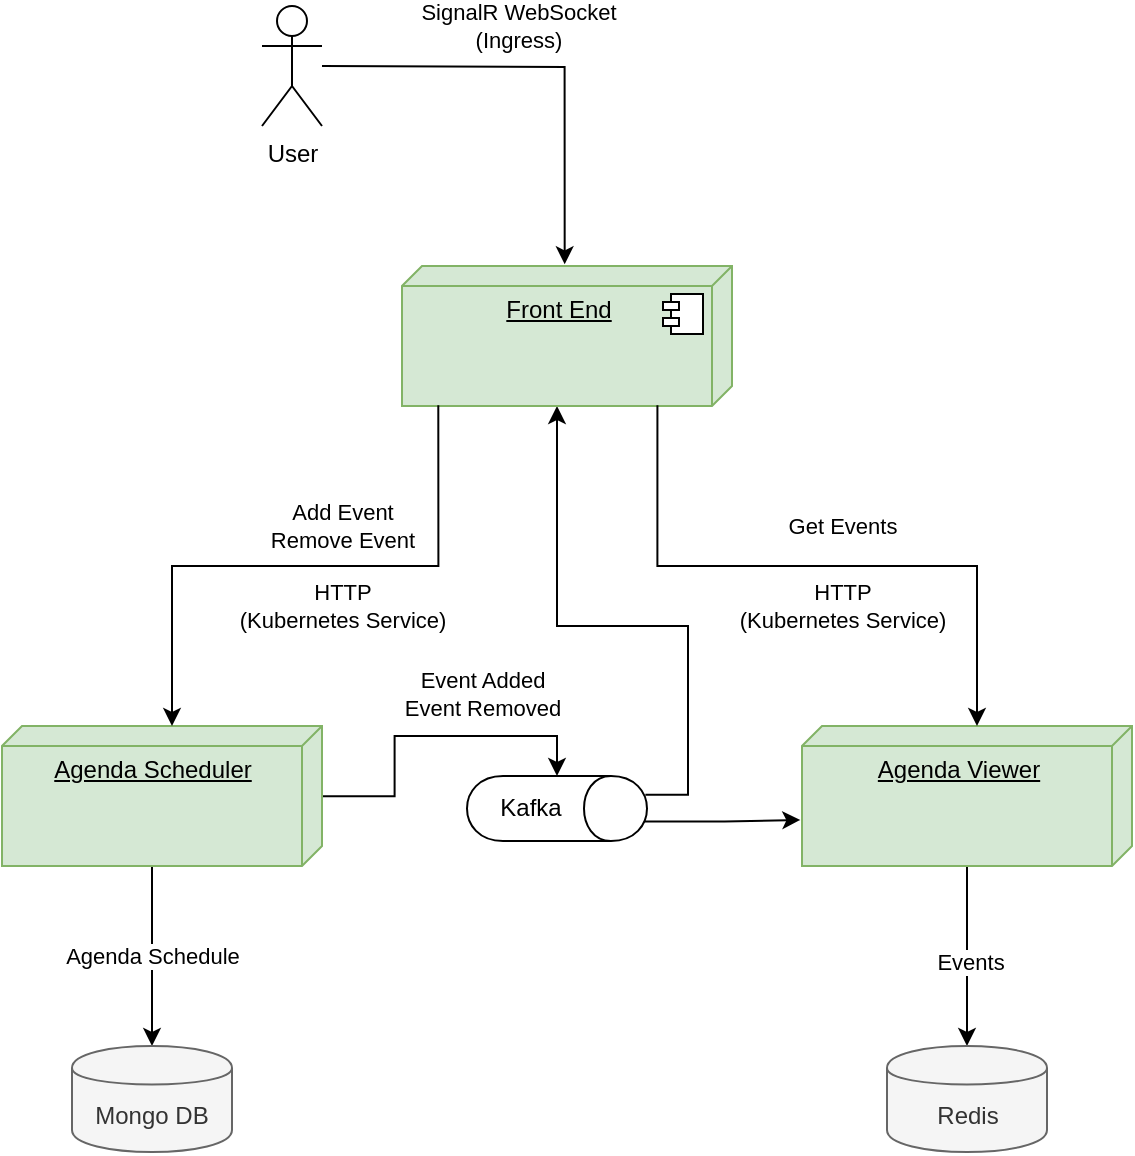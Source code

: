 <mxfile version="17.4.0" type="device"><diagram id="EL0o5TTapjjly2jaRtzR" name="Page-1"><mxGraphModel dx="1715" dy="2760" grid="1" gridSize="10" guides="1" tooltips="1" connect="1" arrows="1" fold="1" page="1" pageScale="1" pageWidth="850" pageHeight="1100" math="0" shadow="0"><root><mxCell id="0"/><mxCell id="1" parent="0"/><mxCell id="PbtmngsIZZnjKnHMOv_J-54" value="" style="edgeStyle=orthogonalEdgeStyle;rounded=0;orthogonalLoop=1;jettySize=auto;html=1;" edge="1" parent="1" source="PbtmngsIZZnjKnHMOv_J-48" target="PbtmngsIZZnjKnHMOv_J-51"><mxGeometry relative="1" as="geometry"/></mxCell><mxCell id="PbtmngsIZZnjKnHMOv_J-56" value="Events" style="edgeLabel;html=1;align=center;verticalAlign=middle;resizable=0;points=[];" vertex="1" connectable="0" parent="PbtmngsIZZnjKnHMOv_J-54"><mxGeometry x="0.065" y="1" relative="1" as="geometry"><mxPoint as="offset"/></mxGeometry></mxCell><mxCell id="PbtmngsIZZnjKnHMOv_J-48" value="Agenda Viewer" style="verticalAlign=top;align=center;spacingTop=8;spacingLeft=2;spacingRight=12;shape=cube;size=10;direction=south;fontStyle=4;html=1;fillColor=#d5e8d4;strokeColor=#82b366;" vertex="1" parent="1"><mxGeometry x="-330" y="-780" width="165" height="70" as="geometry"/></mxCell><mxCell id="PbtmngsIZZnjKnHMOv_J-67" style="edgeStyle=orthogonalEdgeStyle;rounded=0;orthogonalLoop=1;jettySize=auto;html=1;exitX=0.502;exitY=-0.001;exitDx=0;exitDy=0;exitPerimeter=0;entryX=0;entryY=0.5;entryDx=0;entryDy=0;" edge="1" parent="1" source="PbtmngsIZZnjKnHMOv_J-49" target="PbtmngsIZZnjKnHMOv_J-57"><mxGeometry relative="1" as="geometry"/></mxCell><mxCell id="PbtmngsIZZnjKnHMOv_J-68" value="Event Added&lt;br&gt;Event Removed" style="edgeLabel;html=1;align=center;verticalAlign=middle;resizable=0;points=[];" vertex="1" connectable="0" parent="PbtmngsIZZnjKnHMOv_J-67"><mxGeometry x="0.247" y="2" relative="1" as="geometry"><mxPoint x="5" y="-19" as="offset"/></mxGeometry></mxCell><mxCell id="PbtmngsIZZnjKnHMOv_J-81" value="&lt;meta charset=&quot;utf-8&quot;&gt;&lt;span style=&quot;color: rgb(0, 0, 0); font-family: helvetica; font-size: 11px; font-style: normal; font-weight: 400; letter-spacing: normal; text-align: center; text-indent: 0px; text-transform: none; word-spacing: 0px; background-color: rgb(255, 255, 255); display: inline; float: none;&quot;&gt;Agenda Schedule&lt;/span&gt;" style="edgeStyle=orthogonalEdgeStyle;rounded=0;orthogonalLoop=1;jettySize=auto;html=1;exitX=0;exitY=0;exitDx=70;exitDy=85;exitPerimeter=0;entryX=0.5;entryY=0;entryDx=0;entryDy=0;" edge="1" parent="1" source="PbtmngsIZZnjKnHMOv_J-49" target="PbtmngsIZZnjKnHMOv_J-50"><mxGeometry relative="1" as="geometry"/></mxCell><mxCell id="PbtmngsIZZnjKnHMOv_J-49" value="Agenda Scheduler" style="verticalAlign=top;align=center;spacingTop=8;spacingLeft=2;spacingRight=12;shape=cube;size=10;direction=south;fontStyle=4;html=1;fillColor=#d5e8d4;strokeColor=#82b366;" vertex="1" parent="1"><mxGeometry x="-730" y="-780" width="160" height="70" as="geometry"/></mxCell><mxCell id="PbtmngsIZZnjKnHMOv_J-50" value="Mongo DB" style="shape=cylinder;whiteSpace=wrap;html=1;boundedLbl=1;backgroundOutline=1;fillColor=#f5f5f5;strokeColor=#666666;fontColor=#333333;" vertex="1" parent="1"><mxGeometry x="-695" y="-620" width="80" height="53" as="geometry"/></mxCell><mxCell id="PbtmngsIZZnjKnHMOv_J-51" value="Redis" style="shape=cylinder;whiteSpace=wrap;html=1;boundedLbl=1;backgroundOutline=1;fillColor=#f5f5f5;strokeColor=#666666;fontColor=#333333;" vertex="1" parent="1"><mxGeometry x="-287.5" y="-620" width="80" height="53" as="geometry"/></mxCell><mxCell id="PbtmngsIZZnjKnHMOv_J-83" style="edgeStyle=orthogonalEdgeStyle;rounded=0;orthogonalLoop=1;jettySize=auto;html=1;exitX=0.699;exitY=0.016;exitDx=0;exitDy=0;entryX=0.671;entryY=1.005;entryDx=0;entryDy=0;entryPerimeter=0;exitPerimeter=0;" edge="1" parent="1" source="PbtmngsIZZnjKnHMOv_J-57" target="PbtmngsIZZnjKnHMOv_J-48"><mxGeometry relative="1" as="geometry"/></mxCell><mxCell id="PbtmngsIZZnjKnHMOv_J-85" style="edgeStyle=orthogonalEdgeStyle;rounded=0;orthogonalLoop=1;jettySize=auto;html=1;exitX=0.288;exitY=0.009;exitDx=0;exitDy=0;exitPerimeter=0;entryX=0;entryY=0;entryDx=70;entryDy=87.5;entryPerimeter=0;" edge="1" parent="1" source="PbtmngsIZZnjKnHMOv_J-57" target="PbtmngsIZZnjKnHMOv_J-70"><mxGeometry relative="1" as="geometry"><Array as="points"><mxPoint x="-387" y="-746"/><mxPoint x="-387" y="-830"/><mxPoint x="-452" y="-830"/></Array></mxGeometry></mxCell><mxCell id="PbtmngsIZZnjKnHMOv_J-57" value="Kafka" style="shape=cylinder;whiteSpace=wrap;html=1;boundedLbl=1;backgroundOutline=1;rotation=90;verticalAlign=middle;textDirection=ltr;horizontal=0;" vertex="1" parent="1"><mxGeometry x="-468.75" y="-783.75" width="32.5" height="90" as="geometry"/></mxCell><mxCell id="PbtmngsIZZnjKnHMOv_J-78" value="&lt;meta charset=&quot;utf-8&quot;&gt;&lt;span style=&quot;color: rgb(0, 0, 0); font-family: helvetica; font-size: 11px; font-style: normal; font-weight: 400; letter-spacing: normal; text-align: center; text-indent: 0px; text-transform: none; word-spacing: 0px; background-color: rgb(255, 255, 255); display: inline; float: none;&quot;&gt;SignalR WebSocket&lt;/span&gt;&lt;br style=&quot;color: rgb(0, 0, 0); font-family: helvetica; font-size: 11px; font-style: normal; font-weight: 400; letter-spacing: normal; text-align: center; text-indent: 0px; text-transform: none; word-spacing: 0px;&quot;&gt;&lt;span style=&quot;color: rgb(0, 0, 0); font-family: helvetica; font-size: 11px; font-style: normal; font-weight: 400; letter-spacing: normal; text-align: center; text-indent: 0px; text-transform: none; word-spacing: 0px; background-color: rgb(255, 255, 255); display: inline; float: none;&quot;&gt;(Ingress)&lt;/span&gt;" style="edgeStyle=orthogonalEdgeStyle;rounded=0;orthogonalLoop=1;jettySize=auto;html=1;entryX=-0.012;entryY=0.507;entryDx=0;entryDy=0;entryPerimeter=0;" edge="1" parent="1" target="PbtmngsIZZnjKnHMOv_J-70"><mxGeometry x="-0.108" y="20" relative="1" as="geometry"><mxPoint x="-570" y="-1110" as="sourcePoint"/><mxPoint as="offset"/></mxGeometry></mxCell><mxCell id="PbtmngsIZZnjKnHMOv_J-63" value="User" style="shape=umlActor;verticalLabelPosition=bottom;verticalAlign=top;html=1;outlineConnect=0;fillColor=default;" vertex="1" parent="1"><mxGeometry x="-600" y="-1140" width="30" height="60" as="geometry"/></mxCell><mxCell id="PbtmngsIZZnjKnHMOv_J-72" value="" style="group" vertex="1" connectable="0" parent="1"><mxGeometry x="-530" y="-1010" width="165" height="70" as="geometry"/></mxCell><mxCell id="PbtmngsIZZnjKnHMOv_J-70" value="Front End" style="verticalAlign=top;align=center;spacingTop=8;spacingLeft=2;spacingRight=12;shape=cube;size=10;direction=south;fontStyle=4;html=1;fillColor=#d5e8d4;strokeColor=#82b366;" vertex="1" parent="PbtmngsIZZnjKnHMOv_J-72"><mxGeometry width="165" height="70" as="geometry"/></mxCell><mxCell id="PbtmngsIZZnjKnHMOv_J-71" value="" style="shape=component;jettyWidth=8;jettyHeight=4;" vertex="1" parent="PbtmngsIZZnjKnHMOv_J-72"><mxGeometry x="130.5" y="14" width="20" height="20" as="geometry"/></mxCell><mxCell id="PbtmngsIZZnjKnHMOv_J-79" value="&lt;span style=&quot;color: rgb(0 , 0 , 0) ; font-family: &amp;#34;helvetica&amp;#34; ; font-size: 11px ; font-style: normal ; font-weight: 400 ; letter-spacing: normal ; text-align: center ; text-indent: 0px ; text-transform: none ; word-spacing: 0px ; background-color: rgb(255 , 255 , 255) ; display: inline ; float: none&quot;&gt;Add Event&lt;/span&gt;&lt;br style=&quot;color: rgb(0 , 0 , 0) ; font-family: &amp;#34;helvetica&amp;#34; ; font-size: 11px ; font-style: normal ; font-weight: 400 ; letter-spacing: normal ; text-align: center ; text-indent: 0px ; text-transform: none ; word-spacing: 0px&quot;&gt;&lt;span style=&quot;color: rgb(0 , 0 , 0) ; font-family: &amp;#34;helvetica&amp;#34; ; font-size: 11px ; font-style: normal ; font-weight: 400 ; letter-spacing: normal ; text-align: center ; text-indent: 0px ; text-transform: none ; word-spacing: 0px ; background-color: rgb(255 , 255 , 255) ; display: inline ; float: none&quot;&gt;Remove Event&lt;/span&gt;" style="edgeStyle=orthogonalEdgeStyle;rounded=0;orthogonalLoop=1;jettySize=auto;html=1;exitX=0.995;exitY=0.89;exitDx=0;exitDy=0;exitPerimeter=0;entryX=0;entryY=0;entryDx=0;entryDy=75;entryPerimeter=0;" edge="1" parent="1" source="PbtmngsIZZnjKnHMOv_J-70" target="PbtmngsIZZnjKnHMOv_J-49"><mxGeometry x="-0.124" y="-20" relative="1" as="geometry"><mxPoint as="offset"/></mxGeometry></mxCell><mxCell id="PbtmngsIZZnjKnHMOv_J-87" value="HTTP&lt;br&gt;&lt;span style=&quot;font-family: &amp;#34;helvetica&amp;#34;&quot;&gt;(Kubernetes Service)&lt;/span&gt;" style="edgeLabel;html=1;align=center;verticalAlign=middle;resizable=0;points=[];" vertex="1" connectable="0" parent="PbtmngsIZZnjKnHMOv_J-79"><mxGeometry x="-0.353" y="-2" relative="1" as="geometry"><mxPoint x="-34" y="22" as="offset"/></mxGeometry></mxCell><mxCell id="PbtmngsIZZnjKnHMOv_J-80" value="&lt;span style=&quot;color: rgb(0 , 0 , 0) ; font-family: &amp;#34;helvetica&amp;#34; ; font-size: 11px ; font-style: normal ; font-weight: 400 ; letter-spacing: normal ; text-align: center ; text-indent: 0px ; text-transform: none ; word-spacing: 0px ; background-color: rgb(255 , 255 , 255) ; display: inline ; float: none&quot;&gt;Get Events&lt;/span&gt;" style="edgeStyle=orthogonalEdgeStyle;rounded=0;orthogonalLoop=1;jettySize=auto;html=1;exitX=0.995;exitY=0.226;exitDx=0;exitDy=0;exitPerimeter=0;entryX=0;entryY=0;entryDx=0;entryDy=77.5;entryPerimeter=0;" edge="1" parent="1" source="PbtmngsIZZnjKnHMOv_J-70" target="PbtmngsIZZnjKnHMOv_J-48"><mxGeometry x="0.079" y="20" relative="1" as="geometry"><mxPoint as="offset"/></mxGeometry></mxCell><mxCell id="PbtmngsIZZnjKnHMOv_J-88" value="&lt;span style=&quot;font-family: &amp;#34;helvetica&amp;#34;&quot;&gt;HTTP&lt;/span&gt;&lt;br style=&quot;font-family: &amp;#34;helvetica&amp;#34;&quot;&gt;&lt;span style=&quot;font-family: &amp;#34;helvetica&amp;#34;&quot;&gt;(Kubernetes Service)&lt;/span&gt;" style="edgeLabel;html=1;align=center;verticalAlign=middle;resizable=0;points=[];" vertex="1" connectable="0" parent="PbtmngsIZZnjKnHMOv_J-80"><mxGeometry x="-0.123" relative="1" as="geometry"><mxPoint x="32" y="20" as="offset"/></mxGeometry></mxCell></root></mxGraphModel></diagram></mxfile>
